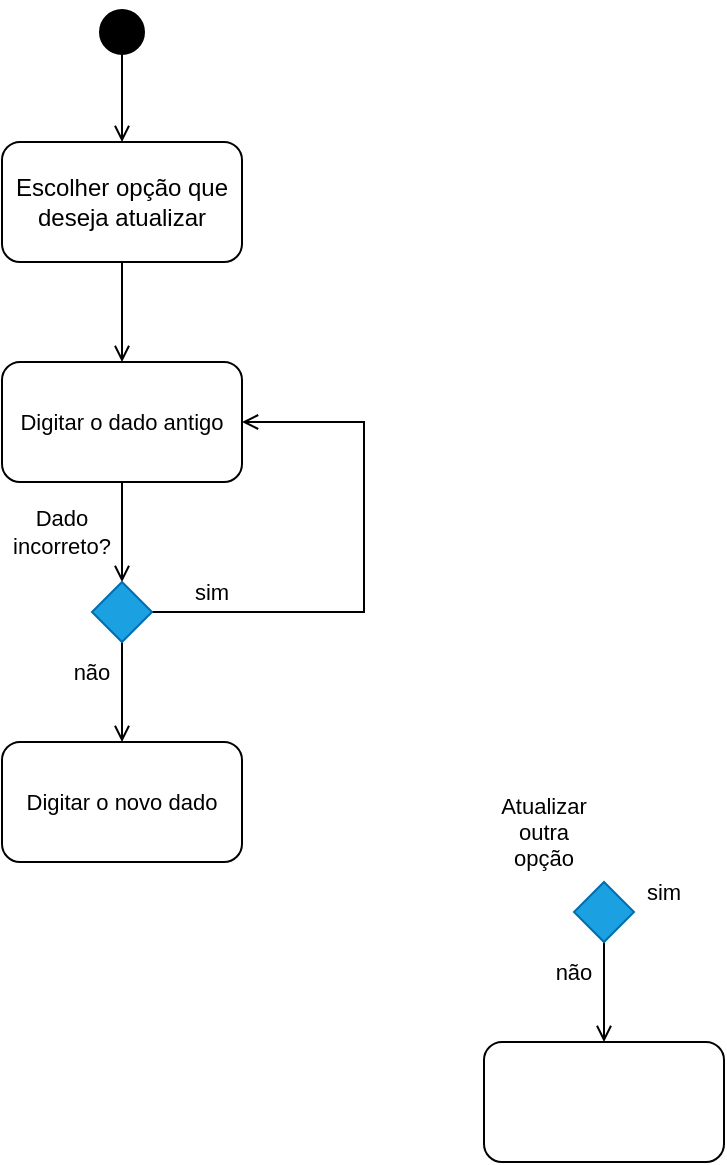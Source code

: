 <mxfile version="21.5.0" type="github">
  <diagram name="Página-1" id="ko8FQJQJKpPwWS8EJ0Uh">
    <mxGraphModel dx="1114" dy="616" grid="1" gridSize="10" guides="1" tooltips="1" connect="1" arrows="1" fold="1" page="1" pageScale="1" pageWidth="827" pageHeight="1169" math="0" shadow="0">
      <root>
        <mxCell id="0" />
        <mxCell id="1" parent="0" />
        <mxCell id="FGsbNq8r_3bn9qSofiAP-3" style="edgeStyle=orthogonalEdgeStyle;rounded=0;orthogonalLoop=1;jettySize=auto;html=1;entryX=0.5;entryY=0;entryDx=0;entryDy=0;endArrow=open;endFill=0;exitX=0.5;exitY=0.8;exitDx=0;exitDy=0;exitPerimeter=0;" edge="1" parent="1" source="FGsbNq8r_3bn9qSofiAP-1" target="FGsbNq8r_3bn9qSofiAP-2">
          <mxGeometry relative="1" as="geometry">
            <mxPoint x="400" y="60" as="sourcePoint" />
          </mxGeometry>
        </mxCell>
        <mxCell id="FGsbNq8r_3bn9qSofiAP-1" value="" style="ellipse;html=1;shape=startState;fillColor=#000000;strokeColor=#000000;" vertex="1" parent="1">
          <mxGeometry x="384" y="40" width="30" height="30" as="geometry" />
        </mxCell>
        <mxCell id="FGsbNq8r_3bn9qSofiAP-13" style="edgeStyle=orthogonalEdgeStyle;shape=connector;rounded=0;orthogonalLoop=1;jettySize=auto;html=1;exitX=0.5;exitY=1;exitDx=0;exitDy=0;labelBackgroundColor=default;strokeColor=default;fontFamily=Helvetica;fontSize=11;fontColor=default;endArrow=open;endFill=0;" edge="1" parent="1" source="FGsbNq8r_3bn9qSofiAP-2" target="FGsbNq8r_3bn9qSofiAP-14">
          <mxGeometry relative="1" as="geometry">
            <mxPoint x="399" y="230" as="targetPoint" />
          </mxGeometry>
        </mxCell>
        <mxCell id="FGsbNq8r_3bn9qSofiAP-2" value="Escolher opção que deseja atualizar" style="rounded=1;whiteSpace=wrap;html=1;" vertex="1" parent="1">
          <mxGeometry x="339" y="110" width="120" height="60" as="geometry" />
        </mxCell>
        <mxCell id="FGsbNq8r_3bn9qSofiAP-11" style="edgeStyle=orthogonalEdgeStyle;shape=connector;rounded=0;orthogonalLoop=1;jettySize=auto;html=1;exitX=0.5;exitY=1;exitDx=0;exitDy=0;entryX=0.5;entryY=0;entryDx=0;entryDy=0;labelBackgroundColor=default;strokeColor=default;fontFamily=Helvetica;fontSize=11;fontColor=default;endArrow=open;endFill=0;" edge="1" parent="1" source="FGsbNq8r_3bn9qSofiAP-5" target="FGsbNq8r_3bn9qSofiAP-10">
          <mxGeometry relative="1" as="geometry" />
        </mxCell>
        <mxCell id="FGsbNq8r_3bn9qSofiAP-5" value="" style="rhombus;whiteSpace=wrap;html=1;fillColor=#1ba1e2;strokeColor=#006EAF;fontColor=#ffffff;" vertex="1" parent="1">
          <mxGeometry x="625" y="480" width="30" height="30" as="geometry" />
        </mxCell>
        <mxCell id="FGsbNq8r_3bn9qSofiAP-8" value="Atualizar outra opção" style="text;html=1;strokeColor=none;fillColor=none;align=center;verticalAlign=middle;whiteSpace=wrap;rounded=0;fontSize=11;fontFamily=Helvetica;fontColor=default;" vertex="1" parent="1">
          <mxGeometry x="580" y="440" width="60" height="30" as="geometry" />
        </mxCell>
        <mxCell id="FGsbNq8r_3bn9qSofiAP-9" value="sim" style="text;html=1;strokeColor=none;fillColor=none;align=center;verticalAlign=middle;whiteSpace=wrap;rounded=0;fontSize=11;fontFamily=Helvetica;fontColor=default;" vertex="1" parent="1">
          <mxGeometry x="640" y="470" width="60" height="30" as="geometry" />
        </mxCell>
        <mxCell id="FGsbNq8r_3bn9qSofiAP-10" value="" style="rounded=1;whiteSpace=wrap;html=1;fontFamily=Helvetica;fontSize=11;fontColor=default;" vertex="1" parent="1">
          <mxGeometry x="580" y="560" width="120" height="60" as="geometry" />
        </mxCell>
        <mxCell id="FGsbNq8r_3bn9qSofiAP-12" value="não" style="text;html=1;strokeColor=none;fillColor=none;align=center;verticalAlign=middle;whiteSpace=wrap;rounded=0;fontSize=11;fontFamily=Helvetica;fontColor=default;" vertex="1" parent="1">
          <mxGeometry x="595" y="510" width="60" height="30" as="geometry" />
        </mxCell>
        <mxCell id="FGsbNq8r_3bn9qSofiAP-16" style="edgeStyle=orthogonalEdgeStyle;shape=connector;rounded=0;orthogonalLoop=1;jettySize=auto;html=1;exitX=0.5;exitY=1;exitDx=0;exitDy=0;entryX=0.5;entryY=0;entryDx=0;entryDy=0;labelBackgroundColor=default;strokeColor=default;fontFamily=Helvetica;fontSize=11;fontColor=default;endArrow=open;endFill=0;" edge="1" parent="1" source="FGsbNq8r_3bn9qSofiAP-14" target="FGsbNq8r_3bn9qSofiAP-15">
          <mxGeometry relative="1" as="geometry" />
        </mxCell>
        <mxCell id="FGsbNq8r_3bn9qSofiAP-14" value="Digitar o dado antigo" style="rounded=1;whiteSpace=wrap;html=1;fontFamily=Helvetica;fontSize=11;fontColor=default;" vertex="1" parent="1">
          <mxGeometry x="339" y="220" width="120" height="60" as="geometry" />
        </mxCell>
        <mxCell id="FGsbNq8r_3bn9qSofiAP-18" style="edgeStyle=orthogonalEdgeStyle;shape=connector;rounded=0;orthogonalLoop=1;jettySize=auto;html=1;exitX=1;exitY=0.5;exitDx=0;exitDy=0;entryX=1;entryY=0.5;entryDx=0;entryDy=0;labelBackgroundColor=default;strokeColor=default;fontFamily=Helvetica;fontSize=11;fontColor=default;endArrow=open;endFill=0;" edge="1" parent="1" source="FGsbNq8r_3bn9qSofiAP-15" target="FGsbNq8r_3bn9qSofiAP-14">
          <mxGeometry relative="1" as="geometry">
            <Array as="points">
              <mxPoint x="520" y="345" />
              <mxPoint x="520" y="250" />
            </Array>
          </mxGeometry>
        </mxCell>
        <mxCell id="FGsbNq8r_3bn9qSofiAP-20" style="edgeStyle=orthogonalEdgeStyle;shape=connector;rounded=0;orthogonalLoop=1;jettySize=auto;html=1;exitX=0.5;exitY=1;exitDx=0;exitDy=0;entryX=0.5;entryY=0;entryDx=0;entryDy=0;labelBackgroundColor=default;strokeColor=default;fontFamily=Helvetica;fontSize=11;fontColor=default;endArrow=open;endFill=0;" edge="1" parent="1" source="FGsbNq8r_3bn9qSofiAP-15" target="FGsbNq8r_3bn9qSofiAP-19">
          <mxGeometry relative="1" as="geometry" />
        </mxCell>
        <mxCell id="FGsbNq8r_3bn9qSofiAP-15" value="" style="rhombus;whiteSpace=wrap;html=1;fillColor=#1ba1e2;strokeColor=#006EAF;fontColor=#ffffff;" vertex="1" parent="1">
          <mxGeometry x="384" y="330" width="30" height="30" as="geometry" />
        </mxCell>
        <mxCell id="FGsbNq8r_3bn9qSofiAP-17" value="Dado incorreto?" style="text;html=1;strokeColor=none;fillColor=none;align=center;verticalAlign=middle;whiteSpace=wrap;rounded=0;fontSize=11;fontFamily=Helvetica;fontColor=default;" vertex="1" parent="1">
          <mxGeometry x="339" y="290" width="60" height="30" as="geometry" />
        </mxCell>
        <mxCell id="FGsbNq8r_3bn9qSofiAP-19" value="Digitar o novo dado" style="rounded=1;whiteSpace=wrap;html=1;fontFamily=Helvetica;fontSize=11;fontColor=default;" vertex="1" parent="1">
          <mxGeometry x="339" y="410" width="120" height="60" as="geometry" />
        </mxCell>
        <mxCell id="FGsbNq8r_3bn9qSofiAP-21" value="sim" style="text;html=1;strokeColor=none;fillColor=none;align=center;verticalAlign=middle;whiteSpace=wrap;rounded=0;fontSize=11;fontFamily=Helvetica;fontColor=default;" vertex="1" parent="1">
          <mxGeometry x="414" y="320" width="60" height="30" as="geometry" />
        </mxCell>
        <mxCell id="FGsbNq8r_3bn9qSofiAP-22" value="não" style="text;html=1;strokeColor=none;fillColor=none;align=center;verticalAlign=middle;whiteSpace=wrap;rounded=0;fontSize=11;fontFamily=Helvetica;fontColor=default;" vertex="1" parent="1">
          <mxGeometry x="354" y="360" width="60" height="30" as="geometry" />
        </mxCell>
      </root>
    </mxGraphModel>
  </diagram>
</mxfile>
